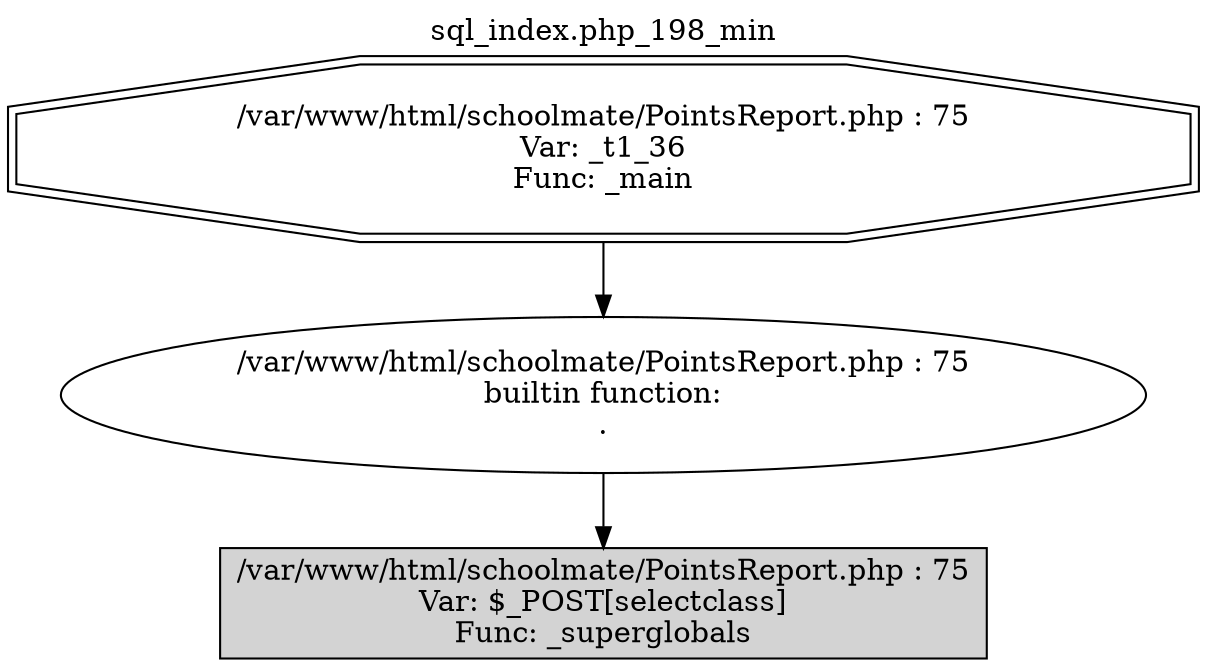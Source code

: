 digraph cfg {
  label="sql_index.php_198_min";
  labelloc=t;
  n1 [shape=doubleoctagon, label="/var/www/html/schoolmate/PointsReport.php : 75\nVar: _t1_36\nFunc: _main\n"];
  n2 [shape=ellipse, label="/var/www/html/schoolmate/PointsReport.php : 75\nbuiltin function:\n.\n"];
  n3 [shape=box, label="/var/www/html/schoolmate/PointsReport.php : 75\nVar: $_POST[selectclass]\nFunc: _superglobals\n",style=filled];
  n1 -> n2;
  n2 -> n3;
}
